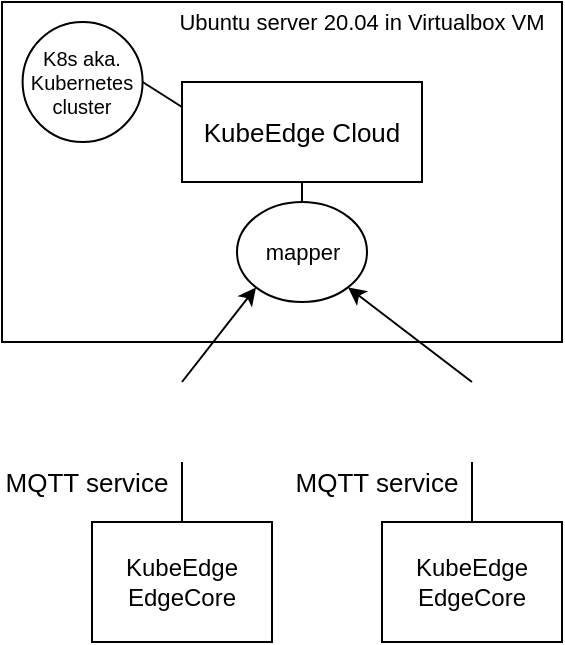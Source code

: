 <mxfile version="14.5.1" type="device"><diagram id="ZB0Fp3O10cPWCpXWXSv5" name="Page-1"><mxGraphModel dx="946" dy="725" grid="1" gridSize="10" guides="1" tooltips="1" connect="1" arrows="1" fold="1" page="1" pageScale="1" pageWidth="583" pageHeight="413" math="0" shadow="0"><root><mxCell id="0"/><mxCell id="1" parent="0"/><mxCell id="q1BQh3Dbp-rHVaiRfRbc-3" value="" style="shape=image;verticalLabelPosition=bottom;labelBackgroundColor=#ffffff;verticalAlign=top;aspect=fixed;imageAspect=0;image=https://projects.eclipse.org/sites/default/files/mosquitto-200px.png;" vertex="1" parent="1"><mxGeometry x="204.69" y="220" width="40.61" height="40" as="geometry"/></mxCell><mxCell id="q1BQh3Dbp-rHVaiRfRbc-4" value="KubeEdge EdgeCore" style="rounded=0;whiteSpace=wrap;html=1;" vertex="1" parent="1"><mxGeometry x="180" y="290" width="90" height="60" as="geometry"/></mxCell><mxCell id="q1BQh3Dbp-rHVaiRfRbc-5" value="KubeEdge Cloud" style="rounded=0;whiteSpace=wrap;html=1;fontSize=13;" vertex="1" parent="1"><mxGeometry x="225" y="70" width="120" height="50" as="geometry"/></mxCell><mxCell id="q1BQh3Dbp-rHVaiRfRbc-6" value="K8s aka. Kubernetes cluster" style="ellipse;whiteSpace=wrap;html=1;aspect=fixed;fontSize=10;" vertex="1" parent="1"><mxGeometry x="145.3" y="40" width="60" height="60" as="geometry"/></mxCell><mxCell id="q1BQh3Dbp-rHVaiRfRbc-8" value="" style="endArrow=none;html=1;fontSize=13;entryX=0.5;entryY=1;entryDx=0;entryDy=0;exitX=0.5;exitY=0;exitDx=0;exitDy=0;" edge="1" parent="1" source="q1BQh3Dbp-rHVaiRfRbc-4" target="q1BQh3Dbp-rHVaiRfRbc-3"><mxGeometry width="50" height="50" relative="1" as="geometry"><mxPoint x="205" y="300" as="sourcePoint"/><mxPoint x="255" y="250" as="targetPoint"/></mxGeometry></mxCell><mxCell id="q1BQh3Dbp-rHVaiRfRbc-9" value="MQTT service" style="text;html=1;strokeColor=none;fillColor=none;align=center;verticalAlign=middle;whiteSpace=wrap;rounded=0;fontSize=13;" vertex="1" parent="1"><mxGeometry x="135" y="260" width="85" height="20" as="geometry"/></mxCell><mxCell id="q1BQh3Dbp-rHVaiRfRbc-10" value="" style="endArrow=none;html=1;fontSize=10;entryX=0;entryY=0.25;entryDx=0;entryDy=0;exitX=1;exitY=0.5;exitDx=0;exitDy=0;" edge="1" parent="1" source="q1BQh3Dbp-rHVaiRfRbc-6" target="q1BQh3Dbp-rHVaiRfRbc-5"><mxGeometry width="50" height="50" relative="1" as="geometry"><mxPoint x="175" y="160" as="sourcePoint"/><mxPoint x="225" y="110" as="targetPoint"/></mxGeometry></mxCell><mxCell id="q1BQh3Dbp-rHVaiRfRbc-11" value="" style="shape=image;verticalLabelPosition=bottom;labelBackgroundColor=#ffffff;verticalAlign=top;aspect=fixed;imageAspect=0;image=https://projects.eclipse.org/sites/default/files/mosquitto-200px.png;" vertex="1" parent="1"><mxGeometry x="349.69" y="220" width="40.61" height="40" as="geometry"/></mxCell><mxCell id="q1BQh3Dbp-rHVaiRfRbc-12" value="KubeEdge EdgeCore" style="rounded=0;whiteSpace=wrap;html=1;" vertex="1" parent="1"><mxGeometry x="325" y="290" width="90" height="60" as="geometry"/></mxCell><mxCell id="q1BQh3Dbp-rHVaiRfRbc-13" value="" style="endArrow=none;html=1;fontSize=13;entryX=0.5;entryY=1;entryDx=0;entryDy=0;exitX=0.5;exitY=0;exitDx=0;exitDy=0;" edge="1" parent="1" source="q1BQh3Dbp-rHVaiRfRbc-12" target="q1BQh3Dbp-rHVaiRfRbc-11"><mxGeometry width="50" height="50" relative="1" as="geometry"><mxPoint x="350" y="300" as="sourcePoint"/><mxPoint x="400" y="250" as="targetPoint"/></mxGeometry></mxCell><mxCell id="q1BQh3Dbp-rHVaiRfRbc-14" value="MQTT service" style="text;html=1;strokeColor=none;fillColor=none;align=center;verticalAlign=middle;whiteSpace=wrap;rounded=0;fontSize=13;" vertex="1" parent="1"><mxGeometry x="280" y="260" width="85" height="20" as="geometry"/></mxCell><mxCell id="q1BQh3Dbp-rHVaiRfRbc-16" value="" style="rounded=0;whiteSpace=wrap;html=1;labelBackgroundColor=none;fillColor=none;gradientColor=#ffffff;fontSize=10;" vertex="1" parent="1"><mxGeometry x="135" y="30" width="280" height="170" as="geometry"/></mxCell><mxCell id="q1BQh3Dbp-rHVaiRfRbc-17" value="Ubuntu server 20.04 in Virtualbox VM" style="text;html=1;strokeColor=none;fillColor=none;align=center;verticalAlign=middle;whiteSpace=wrap;rounded=0;labelBackgroundColor=none;fontSize=11;" vertex="1" parent="1"><mxGeometry x="215" y="30" width="200" height="20" as="geometry"/></mxCell><mxCell id="q1BQh3Dbp-rHVaiRfRbc-18" value="mapper" style="ellipse;whiteSpace=wrap;html=1;labelBackgroundColor=none;fillColor=none;gradientColor=#ffffff;fontSize=11;" vertex="1" parent="1"><mxGeometry x="252.5" y="130" width="65" height="50" as="geometry"/></mxCell><mxCell id="q1BQh3Dbp-rHVaiRfRbc-22" value="" style="endArrow=none;html=1;fontSize=11;exitX=0.5;exitY=0;exitDx=0;exitDy=0;entryX=0.5;entryY=1;entryDx=0;entryDy=0;" edge="1" parent="1" source="q1BQh3Dbp-rHVaiRfRbc-18" target="q1BQh3Dbp-rHVaiRfRbc-5"><mxGeometry width="50" height="50" relative="1" as="geometry"><mxPoint x="160" y="170" as="sourcePoint"/><mxPoint x="210" y="120" as="targetPoint"/></mxGeometry></mxCell><mxCell id="q1BQh3Dbp-rHVaiRfRbc-24" value="" style="endArrow=classic;html=1;fontSize=11;entryX=0;entryY=1;entryDx=0;entryDy=0;exitX=0.5;exitY=0;exitDx=0;exitDy=0;" edge="1" parent="1" source="q1BQh3Dbp-rHVaiRfRbc-3" target="q1BQh3Dbp-rHVaiRfRbc-18"><mxGeometry width="50" height="50" relative="1" as="geometry"><mxPoint x="180" y="220" as="sourcePoint"/><mxPoint x="230" y="170" as="targetPoint"/></mxGeometry></mxCell><mxCell id="q1BQh3Dbp-rHVaiRfRbc-25" value="" style="endArrow=classic;html=1;fontSize=11;entryX=1;entryY=1;entryDx=0;entryDy=0;exitX=0.5;exitY=0;exitDx=0;exitDy=0;" edge="1" parent="1" source="q1BQh3Dbp-rHVaiRfRbc-11" target="q1BQh3Dbp-rHVaiRfRbc-18"><mxGeometry width="50" height="50" relative="1" as="geometry"><mxPoint x="330" y="210" as="sourcePoint"/><mxPoint x="380" y="160" as="targetPoint"/></mxGeometry></mxCell></root></mxGraphModel></diagram></mxfile>